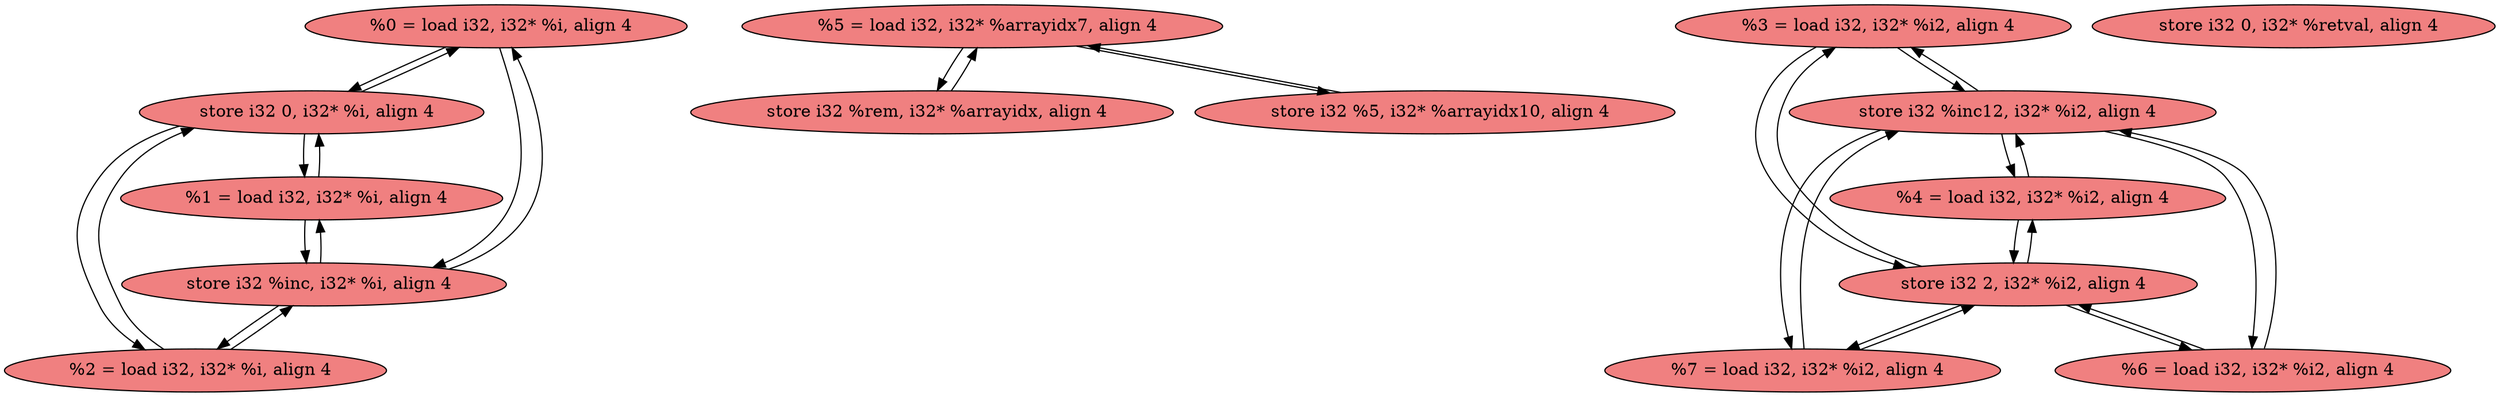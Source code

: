 
digraph G {


node10 [fillcolor=lightcoral,label="  %0 = load i32, i32* %i, align 4",shape=ellipse,style=filled ]
node9 [fillcolor=lightcoral,label="  %5 = load i32, i32* %arrayidx7, align 4",shape=ellipse,style=filled ]
node7 [fillcolor=lightcoral,label="  store i32 0, i32* %i, align 4",shape=ellipse,style=filled ]
node6 [fillcolor=lightcoral,label="  %3 = load i32, i32* %i2, align 4",shape=ellipse,style=filled ]
node13 [fillcolor=lightcoral,label="  %6 = load i32, i32* %i2, align 4",shape=ellipse,style=filled ]
node1 [fillcolor=lightcoral,label="  %7 = load i32, i32* %i2, align 4",shape=ellipse,style=filled ]
node12 [fillcolor=lightcoral,label="  store i32 %rem, i32* %arrayidx, align 4",shape=ellipse,style=filled ]
node2 [fillcolor=lightcoral,label="  store i32 %5, i32* %arrayidx10, align 4",shape=ellipse,style=filled ]
node14 [fillcolor=lightcoral,label="  %2 = load i32, i32* %i, align 4",shape=ellipse,style=filled ]
node3 [fillcolor=lightcoral,label="  %4 = load i32, i32* %i2, align 4",shape=ellipse,style=filled ]
node11 [fillcolor=lightcoral,label="  %1 = load i32, i32* %i, align 4",shape=ellipse,style=filled ]
node0 [fillcolor=lightcoral,label="  store i32 %inc12, i32* %i2, align 4",shape=ellipse,style=filled ]
node8 [fillcolor=lightcoral,label="  store i32 0, i32* %retval, align 4",shape=ellipse,style=filled ]
node4 [fillcolor=lightcoral,label="  store i32 2, i32* %i2, align 4",shape=ellipse,style=filled ]
node5 [fillcolor=lightcoral,label="  store i32 %inc, i32* %i, align 4",shape=ellipse,style=filled ]

node4->node13 [ ]
node4->node6 [ ]
node4->node3 [ ]
node7->node11 [ ]
node6->node4 [ ]
node10->node7 [ ]
node5->node11 [ ]
node11->node5 [ ]
node14->node7 [ ]
node7->node14 [ ]
node2->node9 [ ]
node1->node0 [ ]
node9->node2 [ ]
node13->node0 [ ]
node0->node6 [ ]
node9->node12 [ ]
node0->node13 [ ]
node0->node1 [ ]
node14->node5 [ ]
node0->node3 [ ]
node7->node10 [ ]
node3->node0 [ ]
node6->node0 [ ]
node11->node7 [ ]
node1->node4 [ ]
node4->node1 [ ]
node3->node4 [ ]
node12->node9 [ ]
node13->node4 [ ]
node5->node14 [ ]
node10->node5 [ ]
node5->node10 [ ]


}
